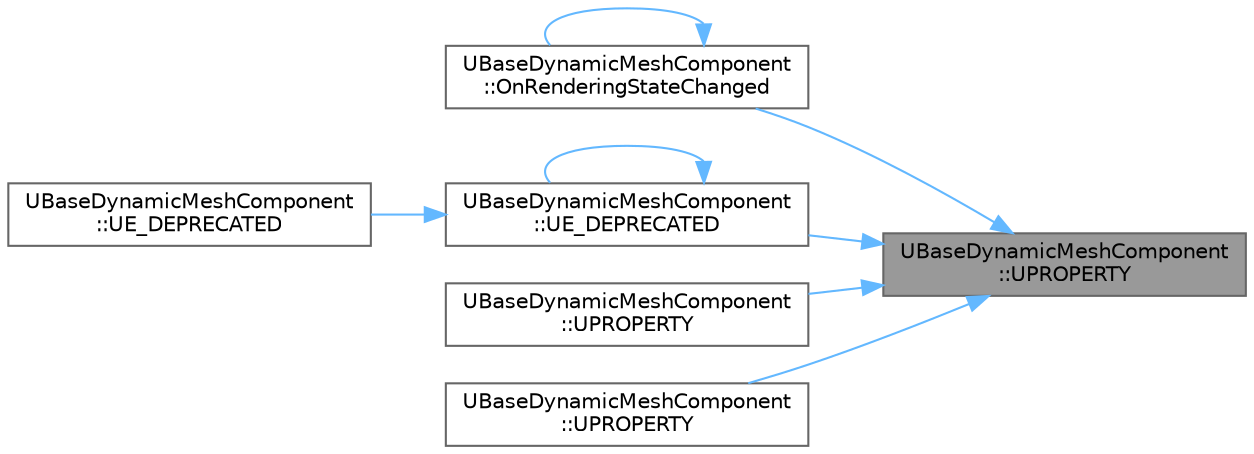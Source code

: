 digraph "UBaseDynamicMeshComponent::UPROPERTY"
{
 // INTERACTIVE_SVG=YES
 // LATEX_PDF_SIZE
  bgcolor="transparent";
  edge [fontname=Helvetica,fontsize=10,labelfontname=Helvetica,labelfontsize=10];
  node [fontname=Helvetica,fontsize=10,shape=box,height=0.2,width=0.4];
  rankdir="RL";
  Node1 [id="Node000001",label="UBaseDynamicMeshComponent\l::UPROPERTY",height=0.2,width=0.4,color="gray40", fillcolor="grey60", style="filled", fontcolor="black",tooltip="If true, render the Wireframe on top of the Shaded Mesh."];
  Node1 -> Node2 [id="edge1_Node000001_Node000002",dir="back",color="steelblue1",style="solid",tooltip=" "];
  Node2 [id="Node000002",label="UBaseDynamicMeshComponent\l::OnRenderingStateChanged",height=0.2,width=0.4,color="grey40", fillcolor="white", style="filled",URL="$de/d9f/classUBaseDynamicMeshComponent.html#a3c31d0cd60abc2072b2737ab6c0dfc40",tooltip=" "];
  Node2 -> Node2 [id="edge2_Node000002_Node000002",dir="back",color="steelblue1",style="solid",tooltip=" "];
  Node1 -> Node3 [id="edge3_Node000001_Node000003",dir="back",color="steelblue1",style="solid",tooltip=" "];
  Node3 [id="Node000003",label="UBaseDynamicMeshComponent\l::UE_DEPRECATED",height=0.2,width=0.4,color="grey40", fillcolor="white", style="filled",URL="$de/d9f/classUBaseDynamicMeshComponent.html#a2710f364cc6175a9263e4aa7b7e43445",tooltip="Controls how distance field is computed."];
  Node3 -> Node4 [id="edge4_Node000003_Node000004",dir="back",color="steelblue1",style="solid",tooltip=" "];
  Node4 [id="Node000004",label="UBaseDynamicMeshComponent\l::UE_DEPRECATED",height=0.2,width=0.4,color="grey40", fillcolor="white", style="filled",URL="$de/d9f/classUBaseDynamicMeshComponent.html#aef70d08e71ed74519a4a0c7f4e7ccd6a",tooltip="Configure Distance Field computation mode."];
  Node3 -> Node3 [id="edge5_Node000003_Node000003",dir="back",color="steelblue1",style="solid",tooltip=" "];
  Node1 -> Node5 [id="edge6_Node000001_Node000005",dir="back",color="steelblue1",style="solid",tooltip=" "];
  Node5 [id="Node000005",label="UBaseDynamicMeshComponent\l::UPROPERTY",height=0.2,width=0.4,color="grey40", fillcolor="white", style="filled",URL="$de/d9f/classUBaseDynamicMeshComponent.html#ae4665f777857b8af6d34654ea5c33244",tooltip=" "];
  Node1 -> Node6 [id="edge7_Node000001_Node000006",dir="back",color="steelblue1",style="solid",tooltip=" "];
  Node6 [id="Node000006",label="UBaseDynamicMeshComponent\l::UPROPERTY",height=0.2,width=0.4,color="grey40", fillcolor="white", style="filled",URL="$de/d9f/classUBaseDynamicMeshComponent.html#aede0e903a3d0055cad86f8ad62647473",tooltip=" "];
}
